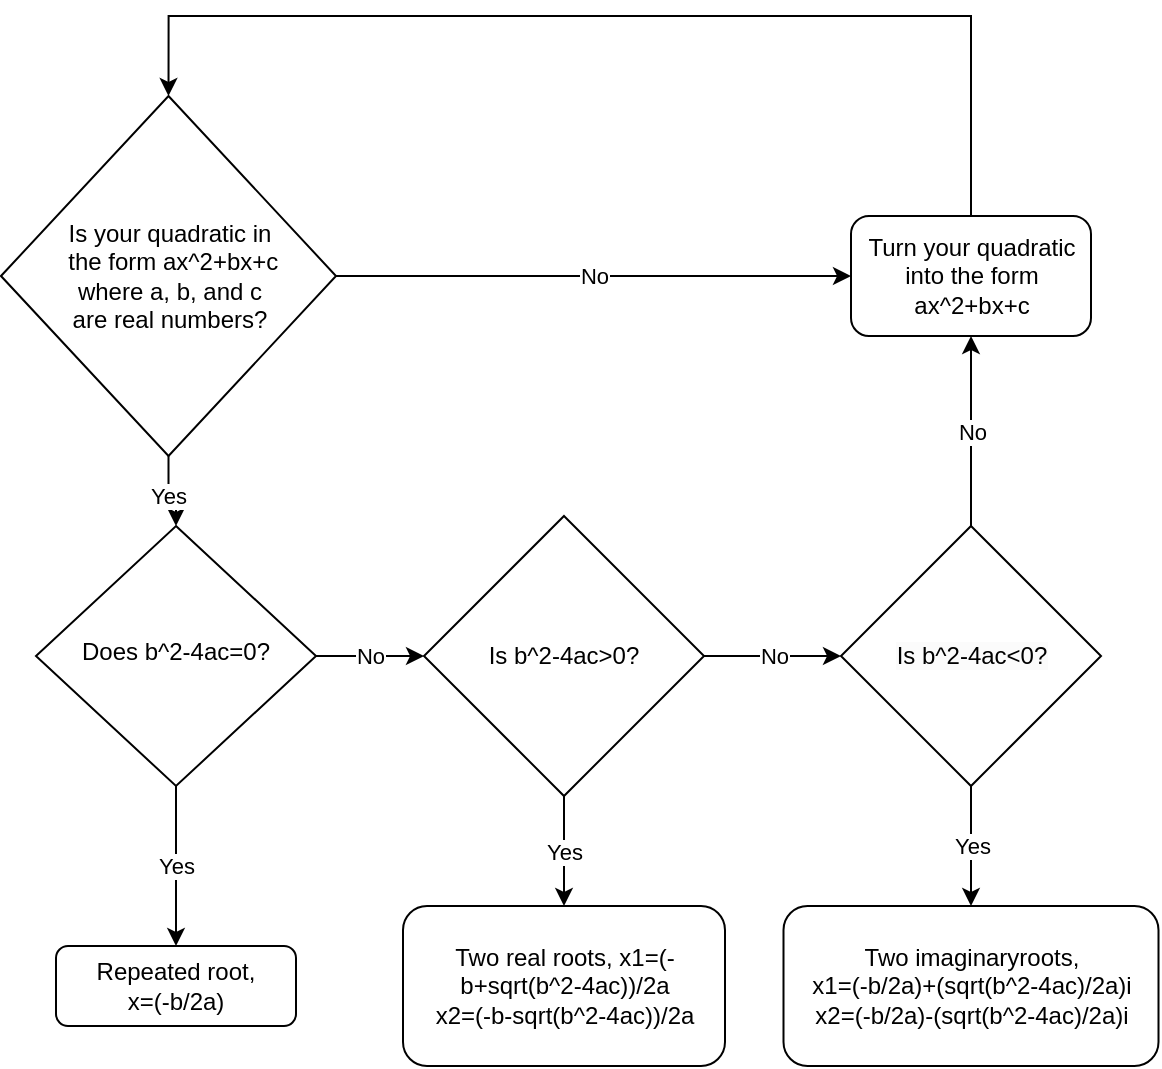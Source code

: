 <mxfile version="21.7.4" type="device">
  <diagram id="C5RBs43oDa-KdzZeNtuy" name="Page-1">
    <mxGraphModel dx="1050" dy="1743" grid="1" gridSize="10" guides="1" tooltips="1" connect="1" arrows="1" fold="1" page="1" pageScale="1" pageWidth="827" pageHeight="1169" math="0" shadow="0">
      <root>
        <mxCell id="WIyWlLk6GJQsqaUBKTNV-0" />
        <mxCell id="WIyWlLk6GJQsqaUBKTNV-1" parent="WIyWlLk6GJQsqaUBKTNV-0" />
        <mxCell id="1WdAa6VUj1am_DI-IyO3-3" value="No" style="edgeStyle=orthogonalEdgeStyle;rounded=0;orthogonalLoop=1;jettySize=auto;html=1;entryX=0;entryY=0.5;entryDx=0;entryDy=0;" edge="1" parent="WIyWlLk6GJQsqaUBKTNV-1" source="WIyWlLk6GJQsqaUBKTNV-6" target="1WdAa6VUj1am_DI-IyO3-2">
          <mxGeometry relative="1" as="geometry" />
        </mxCell>
        <mxCell id="1WdAa6VUj1am_DI-IyO3-6" value="Yes" style="edgeStyle=orthogonalEdgeStyle;rounded=0;orthogonalLoop=1;jettySize=auto;html=1;exitX=0.5;exitY=1;exitDx=0;exitDy=0;entryX=0.5;entryY=0;entryDx=0;entryDy=0;" edge="1" parent="WIyWlLk6GJQsqaUBKTNV-1" source="WIyWlLk6GJQsqaUBKTNV-6" target="WIyWlLk6GJQsqaUBKTNV-11">
          <mxGeometry relative="1" as="geometry" />
        </mxCell>
        <mxCell id="WIyWlLk6GJQsqaUBKTNV-6" value="Does b^2-4ac=0?" style="rhombus;whiteSpace=wrap;html=1;shadow=0;fontFamily=Helvetica;fontSize=12;align=center;strokeWidth=1;spacing=6;spacingTop=-4;" parent="WIyWlLk6GJQsqaUBKTNV-1" vertex="1">
          <mxGeometry x="150" y="145" width="140" height="130" as="geometry" />
        </mxCell>
        <mxCell id="WIyWlLk6GJQsqaUBKTNV-11" value="Repeated root,&lt;br&gt;x=(-b/2a)" style="rounded=1;whiteSpace=wrap;html=1;fontSize=12;glass=0;strokeWidth=1;shadow=0;" parent="WIyWlLk6GJQsqaUBKTNV-1" vertex="1">
          <mxGeometry x="160" y="355" width="120" height="40" as="geometry" />
        </mxCell>
        <mxCell id="1WdAa6VUj1am_DI-IyO3-5" value="Yes" style="edgeStyle=orthogonalEdgeStyle;rounded=0;orthogonalLoop=1;jettySize=auto;html=1;entryX=0.5;entryY=0;entryDx=0;entryDy=0;" edge="1" parent="WIyWlLk6GJQsqaUBKTNV-1" source="1WdAa6VUj1am_DI-IyO3-2" target="1WdAa6VUj1am_DI-IyO3-4">
          <mxGeometry relative="1" as="geometry" />
        </mxCell>
        <mxCell id="1WdAa6VUj1am_DI-IyO3-9" value="No" style="edgeStyle=orthogonalEdgeStyle;rounded=0;orthogonalLoop=1;jettySize=auto;html=1;exitX=1;exitY=0.5;exitDx=0;exitDy=0;entryX=0;entryY=0.5;entryDx=0;entryDy=0;" edge="1" parent="WIyWlLk6GJQsqaUBKTNV-1" source="1WdAa6VUj1am_DI-IyO3-2" target="1WdAa6VUj1am_DI-IyO3-8">
          <mxGeometry relative="1" as="geometry" />
        </mxCell>
        <mxCell id="1WdAa6VUj1am_DI-IyO3-2" value="Is b^2-4ac&amp;gt;0?" style="rhombus;whiteSpace=wrap;html=1;" vertex="1" parent="WIyWlLk6GJQsqaUBKTNV-1">
          <mxGeometry x="344" y="140" width="140" height="140" as="geometry" />
        </mxCell>
        <mxCell id="1WdAa6VUj1am_DI-IyO3-4" value="Two real roots, x1=(-b+sqrt(b^2-4ac))/2a&lt;br&gt;x2=(-b-sqrt(b^2-4ac))/2a" style="rounded=1;whiteSpace=wrap;html=1;" vertex="1" parent="WIyWlLk6GJQsqaUBKTNV-1">
          <mxGeometry x="333.5" y="335" width="161" height="80" as="geometry" />
        </mxCell>
        <mxCell id="1WdAa6VUj1am_DI-IyO3-11" value="Yes" style="edgeStyle=orthogonalEdgeStyle;rounded=0;orthogonalLoop=1;jettySize=auto;html=1;entryX=0.5;entryY=0;entryDx=0;entryDy=0;" edge="1" parent="WIyWlLk6GJQsqaUBKTNV-1" source="1WdAa6VUj1am_DI-IyO3-8" target="1WdAa6VUj1am_DI-IyO3-10">
          <mxGeometry relative="1" as="geometry" />
        </mxCell>
        <mxCell id="1WdAa6VUj1am_DI-IyO3-17" value="No" style="edgeStyle=orthogonalEdgeStyle;rounded=0;orthogonalLoop=1;jettySize=auto;html=1;entryX=0.5;entryY=1;entryDx=0;entryDy=0;" edge="1" parent="WIyWlLk6GJQsqaUBKTNV-1" source="1WdAa6VUj1am_DI-IyO3-8" target="1WdAa6VUj1am_DI-IyO3-14">
          <mxGeometry relative="1" as="geometry" />
        </mxCell>
        <mxCell id="1WdAa6VUj1am_DI-IyO3-8" value="&lt;span style=&quot;color: rgb(0, 0, 0); font-family: Helvetica; font-size: 12px; font-style: normal; font-variant-ligatures: normal; font-variant-caps: normal; font-weight: 400; letter-spacing: normal; orphans: 2; text-align: center; text-indent: 0px; text-transform: none; widows: 2; word-spacing: 0px; -webkit-text-stroke-width: 0px; background-color: rgb(251, 251, 251); text-decoration-thickness: initial; text-decoration-style: initial; text-decoration-color: initial; float: none; display: inline !important;&quot;&gt;Is b^2-4ac&amp;lt;0?&lt;/span&gt;" style="rhombus;whiteSpace=wrap;html=1;" vertex="1" parent="WIyWlLk6GJQsqaUBKTNV-1">
          <mxGeometry x="552.5" y="145" width="130" height="130" as="geometry" />
        </mxCell>
        <mxCell id="1WdAa6VUj1am_DI-IyO3-10" value="Two imaginaryroots, &lt;br&gt;x1=(-b/2a)+(sqrt(b^2-4ac)/2a)i&lt;br&gt;x2=(-b/2a)-(sqrt(b^2-4ac)/2a)i" style="rounded=1;whiteSpace=wrap;html=1;" vertex="1" parent="WIyWlLk6GJQsqaUBKTNV-1">
          <mxGeometry x="523.75" y="335" width="187.5" height="80" as="geometry" />
        </mxCell>
        <mxCell id="1WdAa6VUj1am_DI-IyO3-13" value="Yes" style="edgeStyle=orthogonalEdgeStyle;rounded=0;orthogonalLoop=1;jettySize=auto;html=1;entryX=0.5;entryY=0;entryDx=0;entryDy=0;" edge="1" parent="WIyWlLk6GJQsqaUBKTNV-1" source="1WdAa6VUj1am_DI-IyO3-12" target="WIyWlLk6GJQsqaUBKTNV-6">
          <mxGeometry relative="1" as="geometry" />
        </mxCell>
        <mxCell id="1WdAa6VUj1am_DI-IyO3-15" value="No" style="edgeStyle=orthogonalEdgeStyle;rounded=0;orthogonalLoop=1;jettySize=auto;html=1;entryX=0;entryY=0.5;entryDx=0;entryDy=0;" edge="1" parent="WIyWlLk6GJQsqaUBKTNV-1" source="1WdAa6VUj1am_DI-IyO3-12" target="1WdAa6VUj1am_DI-IyO3-14">
          <mxGeometry relative="1" as="geometry">
            <Array as="points">
              <mxPoint x="558" y="20" />
            </Array>
          </mxGeometry>
        </mxCell>
        <mxCell id="1WdAa6VUj1am_DI-IyO3-12" value="Is your quadratic in&lt;br&gt;&amp;nbsp;the form ax^2+bx+c &lt;br&gt;where a, b, and c &lt;br&gt;are real numbers?" style="rhombus;whiteSpace=wrap;html=1;" vertex="1" parent="WIyWlLk6GJQsqaUBKTNV-1">
          <mxGeometry x="132.5" y="-70" width="167.5" height="180" as="geometry" />
        </mxCell>
        <mxCell id="1WdAa6VUj1am_DI-IyO3-16" style="edgeStyle=orthogonalEdgeStyle;rounded=0;orthogonalLoop=1;jettySize=auto;html=1;entryX=0.5;entryY=0;entryDx=0;entryDy=0;" edge="1" parent="WIyWlLk6GJQsqaUBKTNV-1" source="1WdAa6VUj1am_DI-IyO3-14" target="1WdAa6VUj1am_DI-IyO3-12">
          <mxGeometry relative="1" as="geometry">
            <Array as="points">
              <mxPoint x="618" y="-110" />
              <mxPoint x="216" y="-110" />
            </Array>
          </mxGeometry>
        </mxCell>
        <mxCell id="1WdAa6VUj1am_DI-IyO3-14" value="Turn your quadratic into the form ax^2+bx+c" style="rounded=1;whiteSpace=wrap;html=1;" vertex="1" parent="WIyWlLk6GJQsqaUBKTNV-1">
          <mxGeometry x="557.5" y="-10" width="120" height="60" as="geometry" />
        </mxCell>
      </root>
    </mxGraphModel>
  </diagram>
</mxfile>
